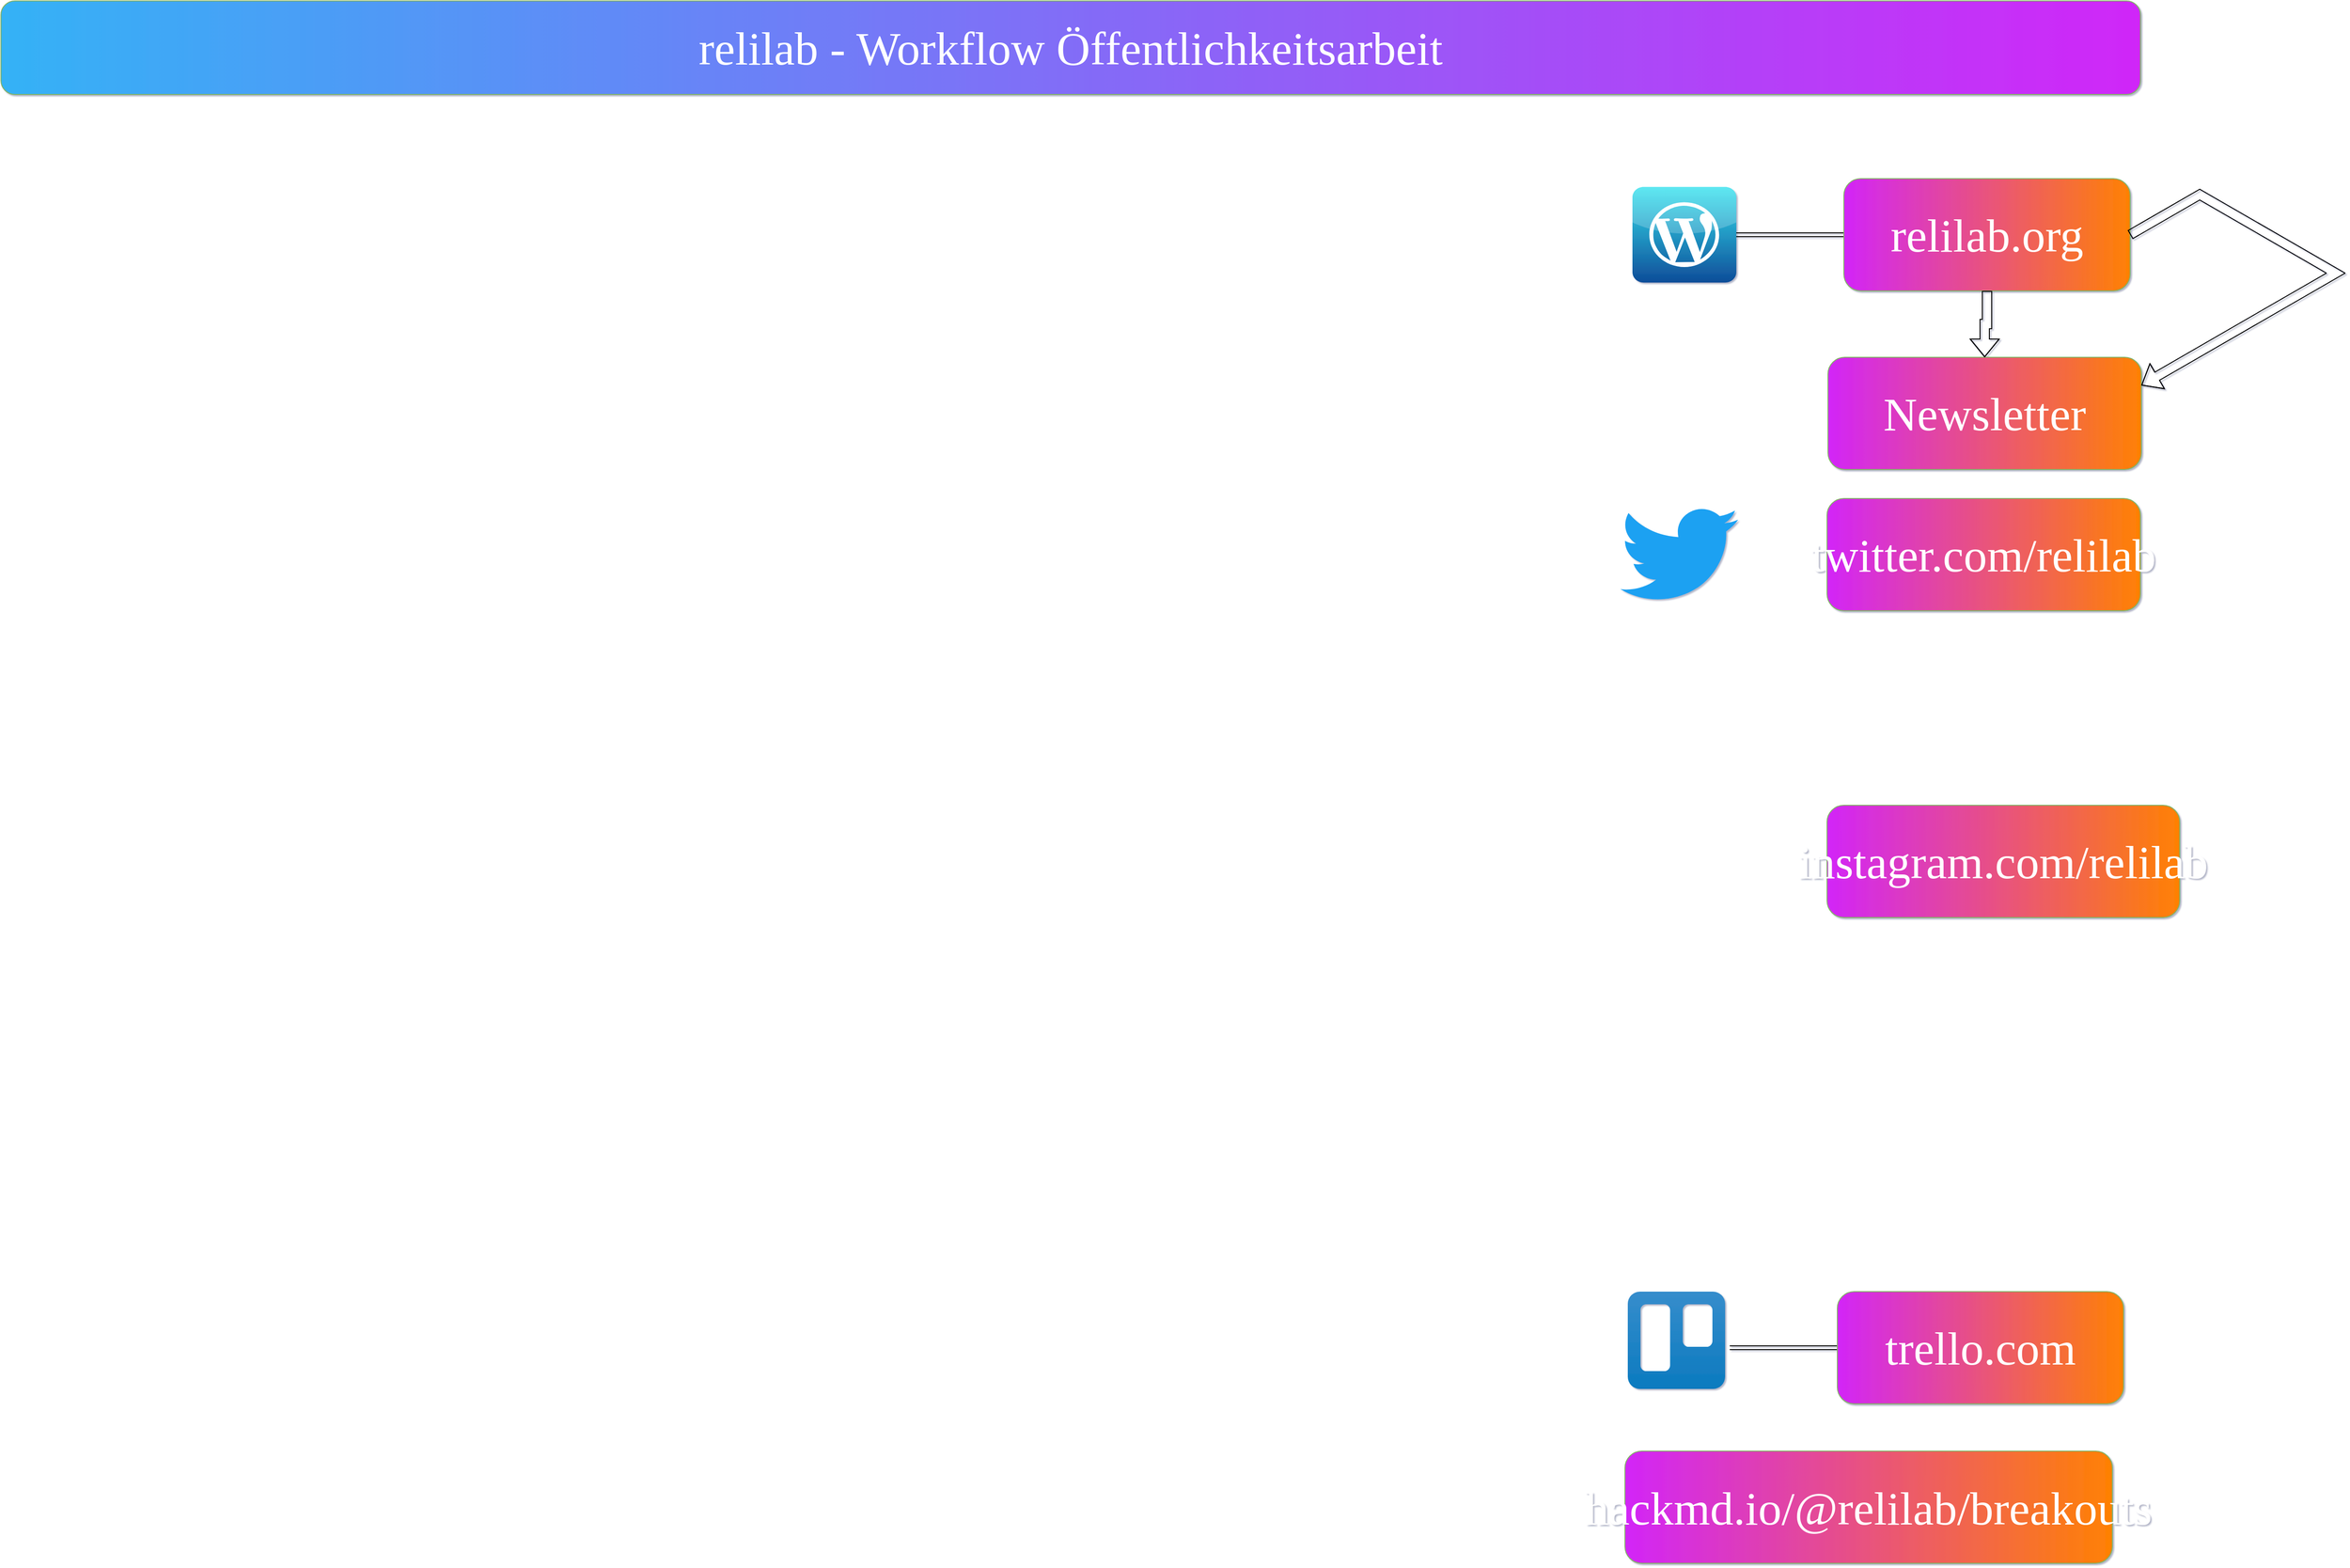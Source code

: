 <mxfile version="20.5.3" type="github">
  <diagram name="Page-1" id="c7558073-3199-34d8-9f00-42111426c3f3">
    <mxGraphModel dx="3403" dy="2880" grid="0" gridSize="10" guides="1" tooltips="1" connect="1" arrows="1" fold="1" page="0" pageScale="1" pageWidth="827" pageHeight="1169" background="#ffffff" math="0" shadow="1">
      <root>
        <mxCell id="0" />
        <mxCell id="1" parent="0" />
        <mxCell id="CvmV0N3J7cFWJk9qTeNM-98" value="&lt;font style=&quot;font-size: 50px&quot;&gt;relilab - Workflow Öffentlichkeitsarbeit&lt;/font&gt;" style="whiteSpace=wrap;html=1;fontFamily=yanone kaffeesatz;fontSource=https%3A%2F%2Ffonts.googleapis.com%2Fcss%3Ffamily%3Dyanone%2Bkaffeesatz;strokeColor=#82b366;fontStyle=0;labelBackgroundColor=none;labelBorderColor=none;gradientDirection=east;fontColor=#FFFFFF;rounded=1;fillColor=#34b2f6;gradientColor=#d027f8;fontSize=25;verticalAlign=middle;textDirection=ltr;horizontal=1;" parent="1" vertex="1">
          <mxGeometry x="-66" y="-537" width="2287" height="100" as="geometry" />
        </mxCell>
        <mxCell id="CvmV0N3J7cFWJk9qTeNM-125" value="Newsletter" style="whiteSpace=wrap;html=1;fontFamily=yanone kaffeesatz;fontSource=https%3A%2F%2Ffonts.googleapis.com%2Fcss%3Ffamily%3Dyanone%2Bkaffeesatz;strokeColor=#82b366;fontStyle=0;labelBackgroundColor=none;labelBorderColor=none;gradientDirection=east;fillColor=#d225f8;gradientColor=#ff8103;fontColor=#FFFFFF;rounded=1;sketch=0;fontSize=50;verticalAlign=middle;" parent="1" vertex="1">
          <mxGeometry x="1887" y="-156" width="335" height="120" as="geometry" />
        </mxCell>
        <mxCell id="2T0e-qGv-KkMXz0yLl3p-82" value="" style="dashed=0;outlineConnect=0;html=1;align=center;labelPosition=center;verticalLabelPosition=bottom;verticalAlign=top;shape=mxgraph.weblogos.twitter;fillColor=#1DA1F2;strokeColor=none;rounded=1;sketch=0;fontFamily=yanone kaffeesatz;fontSource=https%3A%2F%2Ffonts.googleapis.com%2Fcss%3Ffamily%3Dyanone%2Bkaffeesatz;fontSize=50;" parent="1" vertex="1">
          <mxGeometry x="1665" y="3" width="126" height="104" as="geometry" />
        </mxCell>
        <mxCell id="NoVdrWzSMcbFDA59EJDr-10" value="" style="group" vertex="1" connectable="0" parent="1">
          <mxGeometry x="1678" y="-347" width="532" height="122" as="geometry" />
        </mxCell>
        <UserObject label="" link="https://relilab.org" id="NoVdrWzSMcbFDA59EJDr-2">
          <mxCell style="dashed=0;outlineConnect=0;html=1;align=center;labelPosition=center;verticalLabelPosition=bottom;verticalAlign=top;shape=mxgraph.webicons.wordpress_2;fillColor=#35E2EE;gradientColor=#0E4D99" vertex="1" parent="NoVdrWzSMcbFDA59EJDr-10">
            <mxGeometry y="8.9" width="111" height="102.2" as="geometry" />
          </mxCell>
        </UserObject>
        <mxCell id="NoVdrWzSMcbFDA59EJDr-8" style="edgeStyle=orthogonalEdgeStyle;rounded=0;orthogonalLoop=1;jettySize=auto;html=1;shape=link;" edge="1" parent="NoVdrWzSMcbFDA59EJDr-10" source="NoVdrWzSMcbFDA59EJDr-7" target="NoVdrWzSMcbFDA59EJDr-2">
          <mxGeometry relative="1" as="geometry" />
        </mxCell>
        <mxCell id="NoVdrWzSMcbFDA59EJDr-7" value="relilab.org" style="whiteSpace=wrap;html=1;fontFamily=yanone kaffeesatz;fontSource=https%3A%2F%2Ffonts.googleapis.com%2Fcss%3Ffamily%3Dyanone%2Bkaffeesatz;strokeColor=#82b366;fontStyle=0;labelBackgroundColor=none;labelBorderColor=none;gradientDirection=east;fillColor=#d225f8;gradientColor=#ff8103;fontColor=#FFFFFF;rounded=1;sketch=0;fontSize=50;" vertex="1" parent="NoVdrWzSMcbFDA59EJDr-10">
          <mxGeometry x="226" width="306" height="120" as="geometry" />
        </mxCell>
        <mxCell id="NoVdrWzSMcbFDA59EJDr-21" value="" style="shape=image;html=1;verticalAlign=top;verticalLabelPosition=bottom;labelBackgroundColor=#ffffff;imageAspect=0;aspect=fixed;image=https://cdn3.iconfinder.com/data/icons/2018-social-media-logotypes/1000/2018_social_media_popular_app_logo_instagram-128.png" vertex="1" parent="1">
          <mxGeometry x="1661" y="323" width="128" height="128" as="geometry" />
        </mxCell>
        <mxCell id="NoVdrWzSMcbFDA59EJDr-23" value="instagram.com/relilab" style="whiteSpace=wrap;html=1;fontFamily=yanone kaffeesatz;fontSource=https%3A%2F%2Ffonts.googleapis.com%2Fcss%3Ffamily%3Dyanone%2Bkaffeesatz;strokeColor=#82b366;fontStyle=0;labelBackgroundColor=none;labelBorderColor=none;gradientDirection=east;fillColor=#d225f8;gradientColor=#ff8103;fontColor=#FFFFFF;rounded=1;sketch=0;fontSize=50;" vertex="1" parent="1">
          <mxGeometry x="1886" y="323" width="377" height="120" as="geometry" />
        </mxCell>
        <mxCell id="NoVdrWzSMcbFDA59EJDr-24" value="" style="shape=image;verticalLabelPosition=bottom;verticalAlign=top;imageAspect=0;image=https://scontent-muc2-1.xx.fbcdn.net/v/t1.643-9/148889662_10219783912331641_6564038761010964186_n.jpg?_nc_cat=103&amp;ccb=1-7&amp;_nc_sid=8631f5&amp;_nc_ohc=cS952StNupAAX849W7g&amp;_nc_ht=scontent-muc2-1.xx&amp;oh=00_AfDyzGemaeMXFrl7AIdIuNSyyX0iy0znMBKs7jcaRFJ9vg&amp;oe=639092F1" vertex="1" parent="1">
          <mxGeometry x="1870" y="498" width="520" height="271" as="geometry" />
        </mxCell>
        <mxCell id="NoVdrWzSMcbFDA59EJDr-26" value="" style="shape=image;html=1;verticalAlign=top;verticalLabelPosition=bottom;labelBackgroundColor=#ffffff;imageAspect=0;aspect=fixed;image=https://cdn1.iconfinder.com/data/icons/social-media-2285/512/Colored_Facebook3_svg-128.png" vertex="1" parent="1">
          <mxGeometry x="1661" y="564" width="128" height="128" as="geometry" />
        </mxCell>
        <mxCell id="NoVdrWzSMcbFDA59EJDr-27" value="" style="edgeStyle=orthogonalEdgeStyle;shape=flexArrow;rounded=0;orthogonalLoop=1;jettySize=auto;html=1;" edge="1" parent="1" source="NoVdrWzSMcbFDA59EJDr-7" target="CvmV0N3J7cFWJk9qTeNM-125">
          <mxGeometry relative="1" as="geometry" />
        </mxCell>
        <mxCell id="NoVdrWzSMcbFDA59EJDr-28" value="twitter.com/relilab" style="whiteSpace=wrap;html=1;fontFamily=yanone kaffeesatz;fontSource=https%3A%2F%2Ffonts.googleapis.com%2Fcss%3Ffamily%3Dyanone%2Bkaffeesatz;strokeColor=#82b366;fontStyle=0;labelBackgroundColor=none;labelBorderColor=none;gradientDirection=east;fillColor=#d225f8;gradientColor=#ff8103;fontColor=#FFFFFF;rounded=1;sketch=0;fontSize=50;verticalAlign=middle;" vertex="1" parent="1">
          <mxGeometry x="1886" y="-5" width="335" height="120" as="geometry" />
        </mxCell>
        <mxCell id="NoVdrWzSMcbFDA59EJDr-19" style="edgeStyle=orthogonalEdgeStyle;rounded=0;orthogonalLoop=1;jettySize=auto;html=1;shape=link;" edge="1" parent="1" source="NoVdrWzSMcbFDA59EJDr-20">
          <mxGeometry relative="1" as="geometry">
            <mxPoint x="1782" y="903" as="targetPoint" />
          </mxGeometry>
        </mxCell>
        <mxCell id="NoVdrWzSMcbFDA59EJDr-16" value="" style="image;image=img/lib/atlassian/Trello_Logo.svg;" vertex="1" parent="1">
          <mxGeometry x="1673" y="843" width="104" height="104" as="geometry" />
        </mxCell>
        <mxCell id="NoVdrWzSMcbFDA59EJDr-20" value="trello.com" style="whiteSpace=wrap;html=1;fontFamily=yanone kaffeesatz;fontSource=https%3A%2F%2Ffonts.googleapis.com%2Fcss%3Ffamily%3Dyanone%2Bkaffeesatz;strokeColor=#82b366;fontStyle=0;labelBackgroundColor=none;labelBorderColor=none;gradientDirection=east;fillColor=#d225f8;gradientColor=#ff8103;fontColor=#FFFFFF;rounded=1;sketch=0;fontSize=50;" vertex="1" parent="1">
          <mxGeometry x="1897" y="843" width="306" height="120" as="geometry" />
        </mxCell>
        <UserObject label="" link="https://hackmd.io/@relilab/breakouts#/" id="NoVdrWzSMcbFDA59EJDr-31">
          <mxCell style="shape=image;html=1;verticalAlign=top;verticalLabelPosition=bottom;labelBackgroundColor=#ffffff;imageAspect=0;aspect=fixed;image=https://cdn2.iconfinder.com/data/icons/user-interface-ui-1-set/64/link-chain-hyperlink-linked-internet-128.png" vertex="1" parent="1">
            <mxGeometry x="2222" y="1031" width="85" height="85" as="geometry" />
          </mxCell>
        </UserObject>
        <mxCell id="NoVdrWzSMcbFDA59EJDr-32" value="hackmd.io/@relilab/breakouts" style="whiteSpace=wrap;html=1;fontFamily=yanone kaffeesatz;fontSource=https%3A%2F%2Ffonts.googleapis.com%2Fcss%3Ffamily%3Dyanone%2Bkaffeesatz;strokeColor=#82b366;fontStyle=0;labelBackgroundColor=none;labelBorderColor=none;gradientDirection=east;fillColor=#d225f8;gradientColor=#ff8103;fontColor=#FFFFFF;rounded=1;sketch=0;fontSize=50;verticalAlign=middle;" vertex="1" parent="1">
          <mxGeometry x="1670" y="1013.5" width="521" height="120" as="geometry" />
        </mxCell>
        <mxCell id="NoVdrWzSMcbFDA59EJDr-35" style="edgeStyle=isometricEdgeStyle;shape=flexArrow;rounded=0;orthogonalLoop=1;jettySize=auto;html=1;exitX=1;exitY=0.5;exitDx=0;exitDy=0;entryX=1;entryY=0.25;entryDx=0;entryDy=0;" edge="1" parent="1" source="NoVdrWzSMcbFDA59EJDr-7" target="CvmV0N3J7cFWJk9qTeNM-125">
          <mxGeometry relative="1" as="geometry">
            <Array as="points">
              <mxPoint x="2409" y="-258" />
            </Array>
          </mxGeometry>
        </mxCell>
      </root>
    </mxGraphModel>
  </diagram>
</mxfile>
